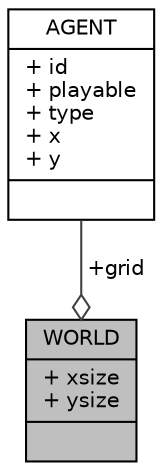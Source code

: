digraph "WORLD"
{
  edge [fontname="Helvetica",fontsize="10",labelfontname="Helvetica",labelfontsize="10"];
  node [fontname="Helvetica",fontsize="10",shape=record];
  Node1 [label="{WORLD\n|+ xsize\l+ ysize\l|}",height=0.2,width=0.4,color="black", fillcolor="grey75", style="filled", fontcolor="black"];
  Node2 -> Node1 [color="grey25",fontsize="10",style="solid",label=" +grid" ,arrowhead="odiamond",fontname="Helvetica"];
  Node2 [label="{AGENT\n|+ id\l+ playable\l+ type\l+ x\l+ y\l|}",height=0.2,width=0.4,color="black", fillcolor="white", style="filled",URL="$example_8h.html#struct_a_g_e_n_t",tooltip="Structure defining agent properties. "];
}
